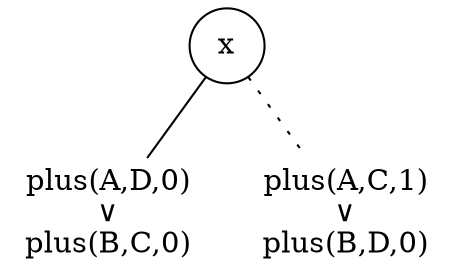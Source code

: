 graph plus1res {
	x [shape=circle];
	lhs [shape=plaintext,label="plus(A,D,0)\n&#8744;\nplus(B,C,0)"];
	rhs [shape=plaintext,label="plus(A,C,1)\n&#8744;\nplus(B,D,0)"];
	x -- lhs;
	x -- rhs [style=dotted];
}